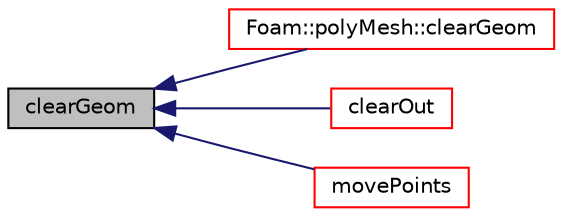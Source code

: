 digraph "clearGeom"
{
  bgcolor="transparent";
  edge [fontname="Helvetica",fontsize="10",labelfontname="Helvetica",labelfontsize="10"];
  node [fontname="Helvetica",fontsize="10",shape=record];
  rankdir="LR";
  Node1 [label="clearGeom",height=0.2,width=0.4,color="black", fillcolor="grey75", style="filled", fontcolor="black"];
  Node1 -> Node2 [dir="back",color="midnightblue",fontsize="10",style="solid",fontname="Helvetica"];
  Node2 [label="Foam::polyMesh::clearGeom",height=0.2,width=0.4,color="red",URL="$a01959.html#a499a7f858dc495c47b618e168fec6372",tooltip="Clear geometry. "];
  Node1 -> Node3 [dir="back",color="midnightblue",fontsize="10",style="solid",fontname="Helvetica"];
  Node3 [label="clearOut",height=0.2,width=0.4,color="red",URL="$a02018.html#af320697688df08f1438d37a86bcaf25d",tooltip="Clear all geometry and addressing unnecessary for CFD. "];
  Node1 -> Node4 [dir="back",color="midnightblue",fontsize="10",style="solid",fontname="Helvetica"];
  Node4 [label="movePoints",height=0.2,width=0.4,color="red",URL="$a02018.html#acd973cbaa6d78152b8522609d87bd8c8",tooltip="Move points, returns volumes swept by faces in motion. "];
}

